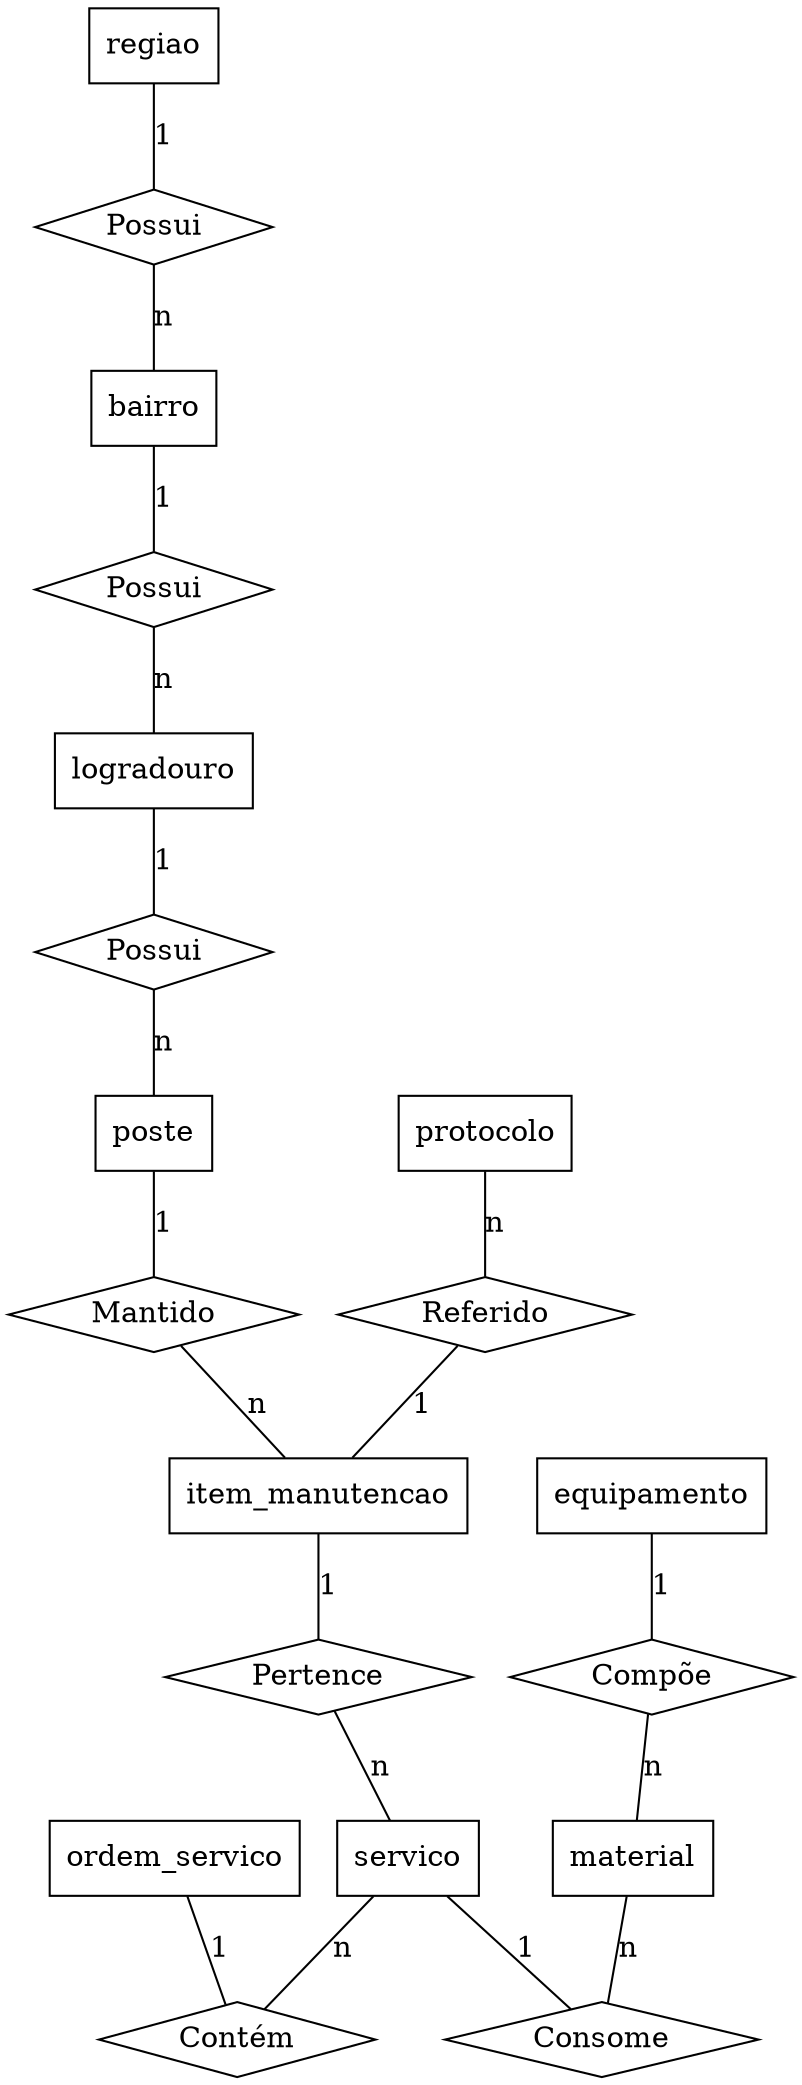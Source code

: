 // apt-get install graphviz
graph ci_mer {
    node [shape=box]; regiao; bairro; logradouro; poste; protocolo;
        item_manutencao; ordem_servico; equipamento;
        servico, material;
    node [shape=diamond]; r_b [label="Possui"]; b_l [label="Possui"];
        l_pos [label="Possui"]; pro_im [label="Referido"];
        im_os [label="Pertence"]; os_im [label="Contém"];
        pos_im [label="Mantido"]; e_s [label="Compõe"]; s_e [label="Consome"];

    // Endereço
    regiao -- r_b [label="1"];
    r_b -- bairro [label="n"];

    bairro -- b_l [label="1"];
    b_l -- logradouro [label="n"];

    logradouro -- l_pos [label="1"];
    l_pos -- poste [label="n"];

    // Item manutenção e Ordem de serviço
    item_manutencao -- im_os [label="1"];
    ordem_servico -- os_im [label="1"];
    im_os -- servico -- os_im [label="n"];

    //
    protocolo -- pro_im [label="n"];
    pro_im -- item_manutencao [label="1"];

    poste -- pos_im [label="1"];
    pos_im -- item_manutencao [label="n"];

    // Equipamento
    equipamento -- e_s [label="1"];
    servico -- s_e [label="1"];
    e_s -- material -- s_e [label="n"];

    //$ cat mer.dot | dot -Tsvg > mer.svg
    //$ cat mer.dot | dot -Tjpg > mer.jpg
}
